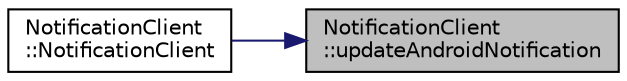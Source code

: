 digraph "NotificationClient::updateAndroidNotification"
{
 // INTERACTIVE_SVG=YES
 // LATEX_PDF_SIZE
  edge [fontname="Helvetica",fontsize="10",labelfontname="Helvetica",labelfontsize="10"];
  node [fontname="Helvetica",fontsize="10",shape=record];
  rankdir="RL";
  Node14 [label="NotificationClient\l::updateAndroidNotification",height=0.2,width=0.4,color="black", fillcolor="grey75", style="filled", fontcolor="black",tooltip=" "];
  Node14 -> Node15 [dir="back",color="midnightblue",fontsize="10",style="solid",fontname="Helvetica"];
  Node15 [label="NotificationClient\l::NotificationClient",height=0.2,width=0.4,color="black", fillcolor="white", style="filled",URL="$class_notification_client.html#a16f060bc6f2ca11bb81fb2242ebab475",tooltip=" "];
}
